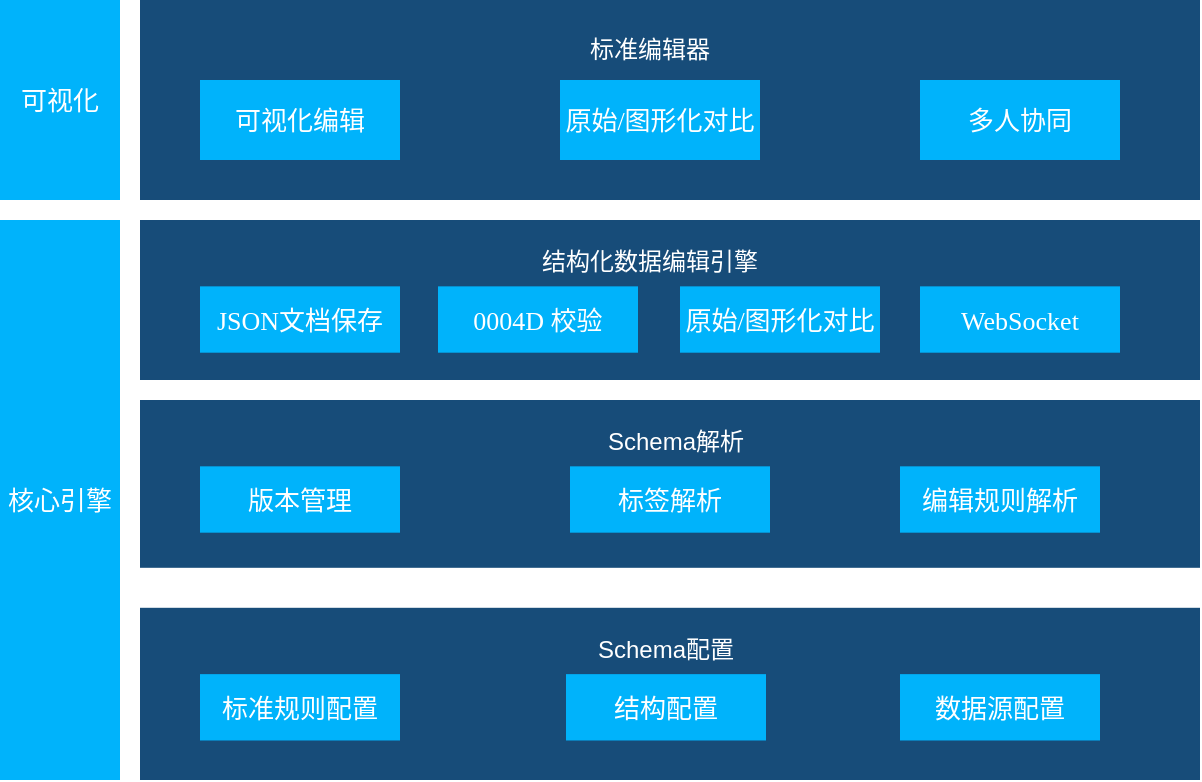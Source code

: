 <mxfile version="26.0.2">
  <diagram name="第 1 页" id="qF8RYgyE6gk1z_9A9x5m">
    <mxGraphModel dx="758" dy="408" grid="1" gridSize="10" guides="1" tooltips="1" connect="1" arrows="1" fold="1" page="1" pageScale="1" pageWidth="827" pageHeight="1169" math="0" shadow="0">
      <root>
        <mxCell id="0" />
        <mxCell id="1" parent="0" />
        <mxCell id="ACk6Gb_vnD5pea2Cql9f-1" value="" style="rounded=0;whiteSpace=wrap;html=1;fillColor=light-dark(#174c79, #6894c8);strokeColor=none;fontFamily=Times New Roman;" vertex="1" parent="1">
          <mxGeometry x="170" y="100" width="530" height="100" as="geometry" />
        </mxCell>
        <mxCell id="ACk6Gb_vnD5pea2Cql9f-2" value="&lt;font color=&quot;#ffffff&quot;&gt;&lt;span style=&quot;font-size: 13px;&quot;&gt;可视化&lt;/span&gt;&lt;/font&gt;" style="rounded=0;whiteSpace=wrap;html=1;fillColor=light-dark(#00b3fb, #1e4a76);strokeColor=none;fontFamily=Times New Roman;" vertex="1" parent="1">
          <mxGeometry x="100" y="100" width="60" height="100" as="geometry" />
        </mxCell>
        <mxCell id="ACk6Gb_vnD5pea2Cql9f-3" value="&lt;font color=&quot;#ffffff&quot;&gt;&lt;span style=&quot;font-size: 13px;&quot;&gt;可视化编辑&lt;/span&gt;&lt;/font&gt;" style="rounded=0;whiteSpace=wrap;html=1;fillColor=light-dark(#00b3fb, #1e4a76);strokeColor=none;fontFamily=Times New Roman;" vertex="1" parent="1">
          <mxGeometry x="200" y="140" width="100" height="40" as="geometry" />
        </mxCell>
        <mxCell id="ACk6Gb_vnD5pea2Cql9f-4" value="标准编辑器" style="text;html=1;align=center;verticalAlign=middle;whiteSpace=wrap;rounded=0;fontColor=light-dark(#ffffff, #ededed);" vertex="1" parent="1">
          <mxGeometry x="380" y="110" width="90" height="30" as="geometry" />
        </mxCell>
        <mxCell id="ACk6Gb_vnD5pea2Cql9f-5" value="&lt;font color=&quot;#ffffff&quot;&gt;&lt;span style=&quot;font-size: 13px;&quot;&gt;原始/图形化对比&lt;/span&gt;&lt;/font&gt;" style="rounded=0;whiteSpace=wrap;html=1;fillColor=light-dark(#00b3fb, #1e4a76);strokeColor=none;fontFamily=Times New Roman;" vertex="1" parent="1">
          <mxGeometry x="380" y="140" width="100" height="40" as="geometry" />
        </mxCell>
        <mxCell id="ACk6Gb_vnD5pea2Cql9f-6" value="&lt;font color=&quot;#ffffff&quot;&gt;&lt;span style=&quot;font-size: 13px;&quot;&gt;多人协同&lt;/span&gt;&lt;/font&gt;" style="rounded=0;whiteSpace=wrap;html=1;fillColor=light-dark(#00b3fb, #1e4a76);strokeColor=none;fontFamily=Times New Roman;" vertex="1" parent="1">
          <mxGeometry x="560" y="140" width="100" height="40" as="geometry" />
        </mxCell>
        <mxCell id="ACk6Gb_vnD5pea2Cql9f-7" value="&lt;font color=&quot;#ffffff&quot;&gt;&lt;span style=&quot;font-size: 13px;&quot;&gt;核心引擎&lt;/span&gt;&lt;/font&gt;" style="rounded=0;whiteSpace=wrap;html=1;fillColor=light-dark(#00b3fb, #1e4a76);strokeColor=none;fontFamily=Times New Roman;" vertex="1" parent="1">
          <mxGeometry x="100" y="210" width="60" height="280" as="geometry" />
        </mxCell>
        <mxCell id="ACk6Gb_vnD5pea2Cql9f-8" value="" style="rounded=0;whiteSpace=wrap;html=1;fillColor=light-dark(#174c79, #6894c8);strokeColor=none;fontFamily=Times New Roman;" vertex="1" parent="1">
          <mxGeometry x="170" y="210" width="530" height="80" as="geometry" />
        </mxCell>
        <mxCell id="ACk6Gb_vnD5pea2Cql9f-9" value="结构化数据编辑引擎" style="text;html=1;align=center;verticalAlign=middle;whiteSpace=wrap;rounded=0;fontColor=light-dark(#ffffff, #ededed);" vertex="1" parent="1">
          <mxGeometry x="367" y="218.293" width="116" height="24.878" as="geometry" />
        </mxCell>
        <mxCell id="ACk6Gb_vnD5pea2Cql9f-10" value="&lt;font color=&quot;#ffffff&quot;&gt;&lt;span style=&quot;font-size: 13px;&quot;&gt;JSON文档保存&lt;/span&gt;&lt;/font&gt;" style="rounded=0;whiteSpace=wrap;html=1;fillColor=light-dark(#00b3fb, #1e4a76);strokeColor=none;fontFamily=Times New Roman;" vertex="1" parent="1">
          <mxGeometry x="200" y="243.173" width="100" height="33.171" as="geometry" />
        </mxCell>
        <mxCell id="ACk6Gb_vnD5pea2Cql9f-11" value="&lt;font color=&quot;#ffffff&quot;&gt;&lt;span style=&quot;font-size: 13px;&quot;&gt;0004D 校验&lt;/span&gt;&lt;/font&gt;" style="rounded=0;whiteSpace=wrap;html=1;fillColor=light-dark(#00b3fb, #1e4a76);strokeColor=none;fontFamily=Times New Roman;" vertex="1" parent="1">
          <mxGeometry x="319" y="243.173" width="100" height="33.171" as="geometry" />
        </mxCell>
        <mxCell id="ACk6Gb_vnD5pea2Cql9f-12" value="&lt;font color=&quot;#ffffff&quot;&gt;&lt;span style=&quot;font-size: 13px;&quot;&gt;原始/图形化对比&lt;/span&gt;&lt;/font&gt;" style="rounded=0;whiteSpace=wrap;html=1;fillColor=light-dark(#00b3fb, #1e4a76);strokeColor=none;fontFamily=Times New Roman;" vertex="1" parent="1">
          <mxGeometry x="440" y="243.173" width="100" height="33.171" as="geometry" />
        </mxCell>
        <mxCell id="ACk6Gb_vnD5pea2Cql9f-13" value="&lt;font color=&quot;#ffffff&quot;&gt;&lt;span style=&quot;font-size: 13px;&quot;&gt;WebSocket&lt;/span&gt;&lt;/font&gt;" style="rounded=0;whiteSpace=wrap;html=1;fillColor=light-dark(#00b3fb, #1e4a76);strokeColor=none;fontFamily=Times New Roman;" vertex="1" parent="1">
          <mxGeometry x="560" y="243.173" width="100" height="33.171" as="geometry" />
        </mxCell>
        <mxCell id="ACk6Gb_vnD5pea2Cql9f-14" value="" style="rounded=0;whiteSpace=wrap;html=1;fillColor=light-dark(#174c79, #6894c8);strokeColor=none;fontFamily=Times New Roman;" vertex="1" parent="1">
          <mxGeometry x="170" y="300" width="530" height="83.9" as="geometry" />
        </mxCell>
        <mxCell id="ACk6Gb_vnD5pea2Cql9f-15" value="Schema解析" style="text;html=1;align=center;verticalAlign=middle;whiteSpace=wrap;rounded=0;fontColor=light-dark(#ffffff, #ededed);" vertex="1" parent="1">
          <mxGeometry x="380" y="308.29" width="116" height="24.878" as="geometry" />
        </mxCell>
        <mxCell id="ACk6Gb_vnD5pea2Cql9f-16" value="&lt;font color=&quot;#ffffff&quot;&gt;&lt;span style=&quot;font-size: 13px;&quot;&gt;版本管理&lt;/span&gt;&lt;/font&gt;" style="rounded=0;whiteSpace=wrap;html=1;fillColor=light-dark(#00b3fb, #1e4a76);strokeColor=none;fontFamily=Times New Roman;" vertex="1" parent="1">
          <mxGeometry x="200" y="333.171" width="100" height="33.171" as="geometry" />
        </mxCell>
        <mxCell id="ACk6Gb_vnD5pea2Cql9f-17" value="&lt;font color=&quot;#ffffff&quot;&gt;&lt;span style=&quot;font-size: 13px;&quot;&gt;标签解析&lt;/span&gt;&lt;/font&gt;" style="rounded=0;whiteSpace=wrap;html=1;fillColor=light-dark(#00b3fb, #1e4a76);strokeColor=none;fontFamily=Times New Roman;" vertex="1" parent="1">
          <mxGeometry x="385" y="333.171" width="100" height="33.171" as="geometry" />
        </mxCell>
        <mxCell id="ACk6Gb_vnD5pea2Cql9f-18" value="&lt;font color=&quot;#ffffff&quot;&gt;&lt;span style=&quot;font-size: 13px;&quot;&gt;编辑规则解析&lt;/span&gt;&lt;/font&gt;" style="rounded=0;whiteSpace=wrap;html=1;fillColor=light-dark(#00b3fb, #1e4a76);strokeColor=none;fontFamily=Times New Roman;" vertex="1" parent="1">
          <mxGeometry x="550" y="333.171" width="100" height="33.171" as="geometry" />
        </mxCell>
        <mxCell id="ACk6Gb_vnD5pea2Cql9f-20" value="" style="rounded=0;whiteSpace=wrap;html=1;fillColor=light-dark(#174c79, #6894c8);strokeColor=none;fontFamily=Times New Roman;" vertex="1" parent="1">
          <mxGeometry x="170" y="403.9" width="530" height="86.1" as="geometry" />
        </mxCell>
        <mxCell id="ACk6Gb_vnD5pea2Cql9f-21" value="Schema配置" style="text;html=1;align=center;verticalAlign=middle;whiteSpace=wrap;rounded=0;fontColor=light-dark(#ffffff, #ededed);" vertex="1" parent="1">
          <mxGeometry x="375" y="412.19" width="116" height="24.878" as="geometry" />
        </mxCell>
        <mxCell id="ACk6Gb_vnD5pea2Cql9f-22" value="&lt;font color=&quot;#ffffff&quot;&gt;&lt;span style=&quot;font-size: 13px;&quot;&gt;标准规则配置&lt;/span&gt;&lt;/font&gt;" style="rounded=0;whiteSpace=wrap;html=1;fillColor=light-dark(#00b3fb, #1e4a76);strokeColor=none;fontFamily=Times New Roman;" vertex="1" parent="1">
          <mxGeometry x="200" y="437.071" width="100" height="33.171" as="geometry" />
        </mxCell>
        <mxCell id="ACk6Gb_vnD5pea2Cql9f-24" value="&lt;font color=&quot;#ffffff&quot;&gt;&lt;span style=&quot;font-size: 13px;&quot;&gt;结构配置&lt;/span&gt;&lt;/font&gt;" style="rounded=0;whiteSpace=wrap;html=1;fillColor=light-dark(#00b3fb, #1e4a76);strokeColor=none;fontFamily=Times New Roman;" vertex="1" parent="1">
          <mxGeometry x="383" y="437.071" width="100" height="33.171" as="geometry" />
        </mxCell>
        <mxCell id="ACk6Gb_vnD5pea2Cql9f-25" value="&lt;font color=&quot;#ffffff&quot;&gt;&lt;span style=&quot;font-size: 13px;&quot;&gt;数据源配置&lt;/span&gt;&lt;/font&gt;" style="rounded=0;whiteSpace=wrap;html=1;fillColor=light-dark(#00b3fb, #1e4a76);strokeColor=none;fontFamily=Times New Roman;" vertex="1" parent="1">
          <mxGeometry x="550" y="437.071" width="100" height="33.171" as="geometry" />
        </mxCell>
      </root>
    </mxGraphModel>
  </diagram>
</mxfile>
